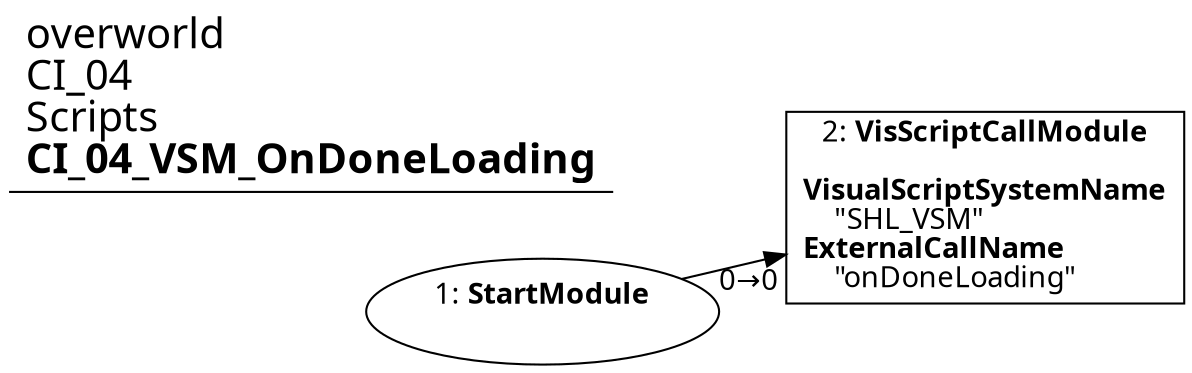 digraph {
    layout = fdp;
    overlap = prism;
    sep = "+16";
    splines = spline;

    node [ shape = box ];

    graph [ fontname = "Segoe UI" ];
    node [ fontname = "Segoe UI" ];
    edge [ fontname = "Segoe UI" ];

    1 [ label = <1: <b>StartModule</b><br/><br/>> ];
    1 [ shape = oval ]
    1 [ pos = "0.55300003,-0.064!" ];
    1 -> 2 [ label = "0→0" ];

    2 [ label = <2: <b>VisScriptCallModule</b><br/><br/><b>VisualScriptSystemName</b><br align="left"/>    &quot;SHL_VSM&quot;<br align="left"/><b>ExternalCallName</b><br align="left"/>    &quot;onDoneLoading&quot;<br align="left"/>> ];
    2 [ pos = "0.771,-0.064!" ];

    title [ pos = "0.55200005,-0.063!" ];
    title [ shape = underline ];
    title [ label = <<font point-size="20">overworld<br align="left"/>CI_04<br align="left"/>Scripts<br align="left"/><b>CI_04_VSM_OnDoneLoading</b><br align="left"/></font>> ];
}
